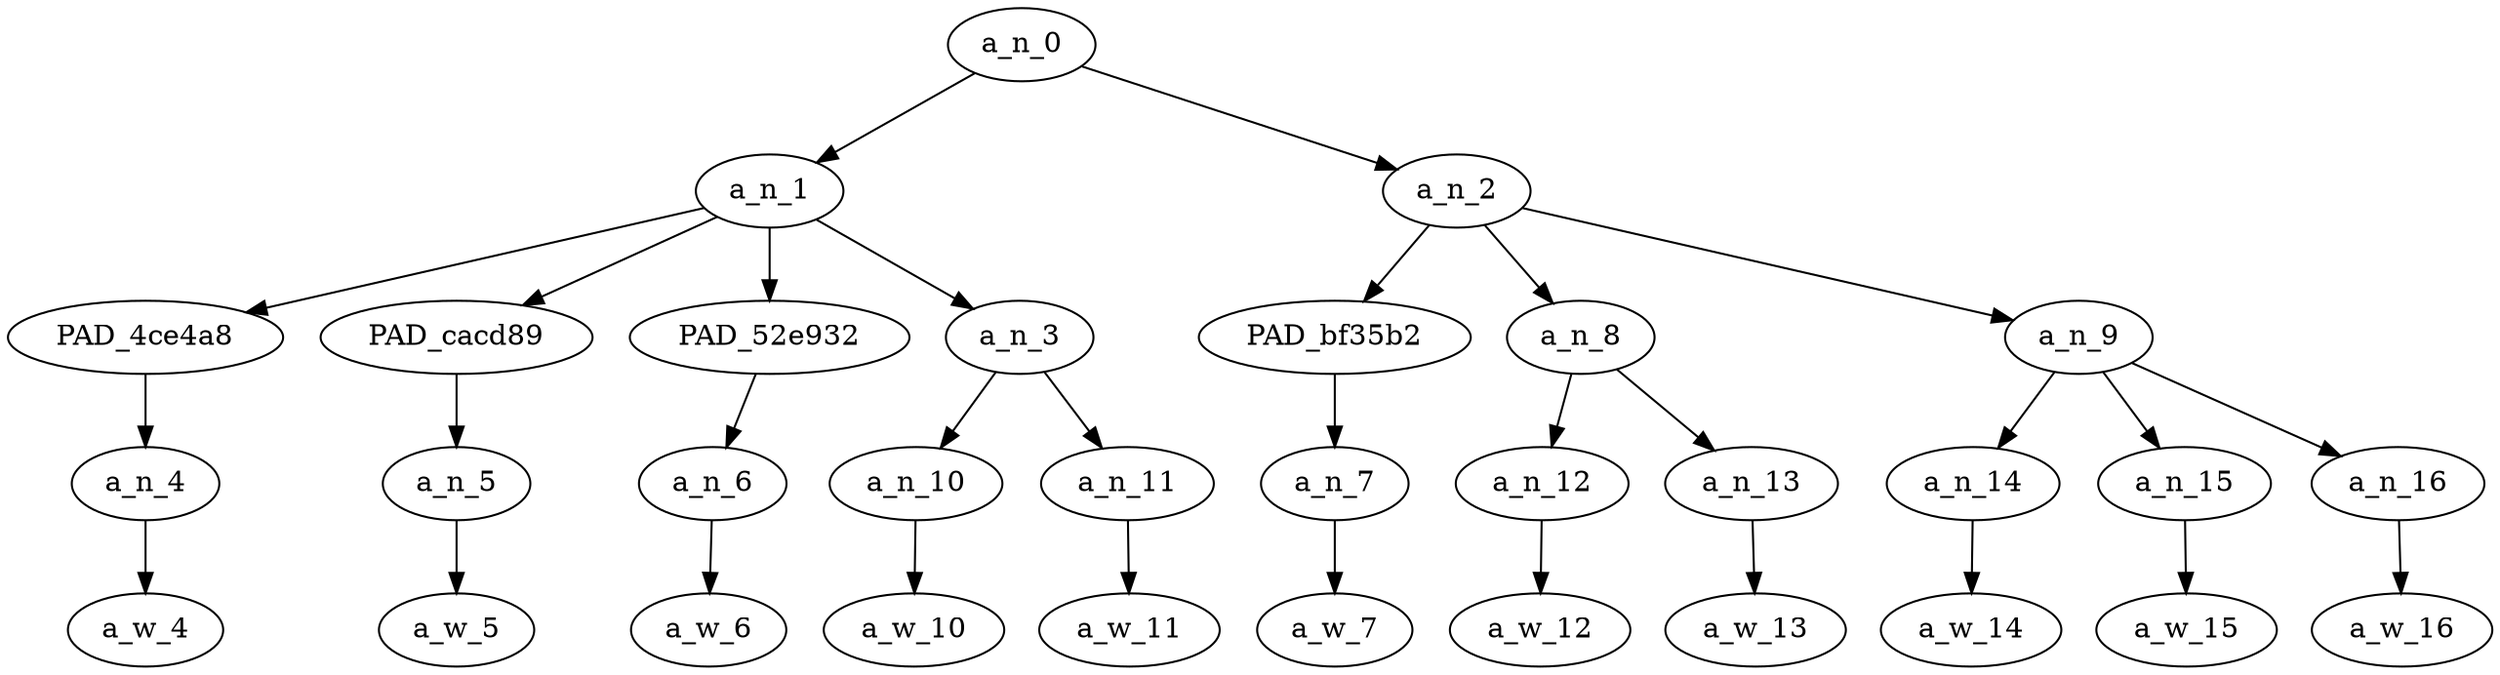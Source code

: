 strict digraph "" {
	a_n_0	[div_dir=1,
		index=0,
		level=4,
		pos="4.604166666666666,4!",
		text_span="[0, 1, 2, 3, 4, 5, 6, 7, 8, 9, 10]",
		value=0.99999999];
	a_n_1	[div_dir=1,
		index=0,
		level=3,
		pos="2.375,3!",
		text_span="[0, 1, 2, 3, 4]",
		value=0.41380332];
	a_n_0 -> a_n_1;
	a_n_2	[div_dir=1,
		index=1,
		level=3,
		pos="6.833333333333333,3!",
		text_span="[5, 6, 7, 8, 9, 10]",
		value=0.58595200];
	a_n_0 -> a_n_2;
	PAD_4ce4a8	[div_dir=1,
		index=1,
		level=2,
		pos="2.0,2!",
		text_span="[2]",
		value=0.07041147];
	a_n_1 -> PAD_4ce4a8;
	PAD_cacd89	[div_dir=1,
		index=2,
		level=2,
		pos="3.0,2!",
		text_span="[3]",
		value=0.06608890];
	a_n_1 -> PAD_cacd89;
	PAD_52e932	[div_dir=1,
		index=3,
		level=2,
		pos="4.0,2!",
		text_span="[4]",
		value=0.09724767];
	a_n_1 -> PAD_52e932;
	a_n_3	[div_dir=-1,
		index=0,
		level=2,
		pos="0.5,2!",
		text_span="[0, 1]",
		value=0.17971751];
	a_n_1 -> a_n_3;
	a_n_4	[div_dir=1,
		index=2,
		level=1,
		pos="2.0,1!",
		text_span="[2]",
		value=0.07041147];
	PAD_4ce4a8 -> a_n_4;
	a_w_4	[div_dir=0,
		index=2,
		level=0,
		pos="2,0!",
		text_span="[2]",
		value=senior];
	a_n_4 -> a_w_4;
	a_n_5	[div_dir=1,
		index=3,
		level=1,
		pos="3.0,1!",
		text_span="[3]",
		value=0.06608890];
	PAD_cacd89 -> a_n_5;
	a_w_5	[div_dir=0,
		index=3,
		level=0,
		pos="3,0!",
		text_span="[3]",
		value=school];
	a_n_5 -> a_w_5;
	a_n_6	[div_dir=1,
		index=4,
		level=1,
		pos="4.0,1!",
		text_span="[4]",
		value=0.09724767];
	PAD_52e932 -> a_n_6;
	a_w_6	[div_dir=0,
		index=4,
		level=0,
		pos="4,0!",
		text_span="[4]",
		value=staffs];
	a_n_6 -> a_w_6;
	a_n_10	[div_dir=-1,
		index=0,
		level=1,
		pos="0.0,1!",
		text_span="[0]",
		value=0.09880038];
	a_n_3 -> a_n_10;
	a_n_11	[div_dir=1,
		index=1,
		level=1,
		pos="1.0,1!",
		text_span="[1]",
		value=0.08081189];
	a_n_3 -> a_n_11;
	a_w_10	[div_dir=0,
		index=0,
		level=0,
		pos="0,0!",
		text_span="[0]",
		value=white];
	a_n_10 -> a_w_10;
	a_w_11	[div_dir=0,
		index=1,
		level=0,
		pos="1,0!",
		text_span="[1]",
		value=hall];
	a_n_11 -> a_w_11;
	PAD_bf35b2	[div_dir=1,
		index=4,
		level=2,
		pos="5.0,2!",
		text_span="[5]",
		value=0.06800112];
	a_n_2 -> PAD_bf35b2;
	a_n_8	[div_dir=-1,
		index=5,
		level=2,
		pos="6.5,2!",
		text_span="[6, 7]",
		value=0.30274759];
	a_n_2 -> a_n_8;
	a_n_9	[div_dir=1,
		index=6,
		level=2,
		pos="9.0,2!",
		text_span="[8, 9, 10]",
		value=0.21518189];
	a_n_2 -> a_n_9;
	a_n_7	[div_dir=1,
		index=5,
		level=1,
		pos="5.0,1!",
		text_span="[5]",
		value=0.06800112];
	PAD_bf35b2 -> a_n_7;
	a_w_7	[div_dir=0,
		index=5,
		level=0,
		pos="5,0!",
		text_span="[5]",
		value=wish];
	a_n_7 -> a_w_7;
	a_n_12	[div_dir=1,
		index=6,
		level=1,
		pos="6.0,1!",
		text_span="[6]",
		value=0.07897062];
	a_n_8 -> a_n_12;
	a_n_13	[div_dir=-1,
		index=7,
		level=1,
		pos="7.0,1!",
		text_span="[7]",
		value=0.22349851];
	a_n_8 -> a_n_13;
	a_w_12	[div_dir=0,
		index=6,
		level=0,
		pos="6,0!",
		text_span="[6]",
		value=fellow];
	a_n_12 -> a_w_12;
	a_w_13	[div_dir=0,
		index=7,
		level=0,
		pos="7,0!",
		text_span="[7]",
		value=nigerians];
	a_n_13 -> a_w_13;
	a_n_14	[div_dir=1,
		index=8,
		level=1,
		pos="8.0,1!",
		text_span="[8]",
		value=0.06921417];
	a_n_9 -> a_n_14;
	a_n_15	[div_dir=1,
		index=9,
		level=1,
		pos="9.0,1!",
		text_span="[9]",
		value=0.08824150];
	a_n_9 -> a_n_15;
	a_n_16	[div_dir=1,
		index=10,
		level=1,
		pos="10.0,1!",
		text_span="[10]",
		value=0.05744804];
	a_n_9 -> a_n_16;
	a_w_14	[div_dir=0,
		index=8,
		level=0,
		pos="8,0!",
		text_span="[8]",
		value=happy];
	a_n_14 -> a_w_14;
	a_w_15	[div_dir=0,
		index=9,
		level=0,
		pos="9,0!",
		text_span="[9]",
		value=independence];
	a_n_15 -> a_w_15;
	a_w_16	[div_dir=0,
		index=10,
		level=0,
		pos="10,0!",
		text_span="[10]",
		value=day];
	a_n_16 -> a_w_16;
}

